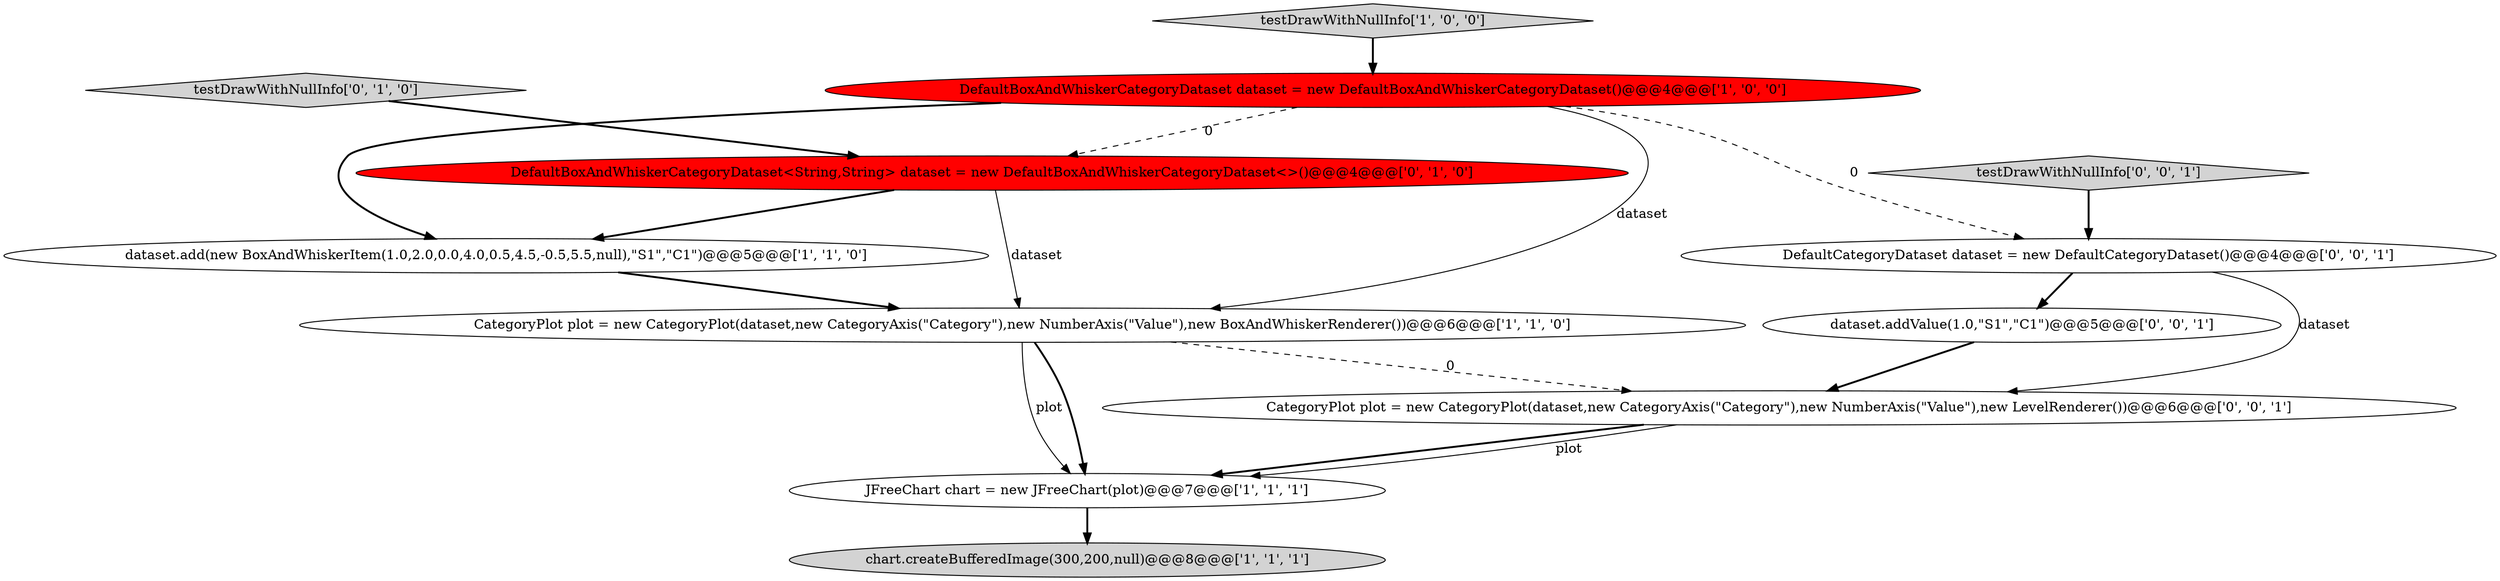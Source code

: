 digraph {
5 [style = filled, label = "dataset.add(new BoxAndWhiskerItem(1.0,2.0,0.0,4.0,0.5,4.5,-0.5,5.5,null),\"S1\",\"C1\")@@@5@@@['1', '1', '0']", fillcolor = white, shape = ellipse image = "AAA0AAABBB1BBB"];
0 [style = filled, label = "CategoryPlot plot = new CategoryPlot(dataset,new CategoryAxis(\"Category\"),new NumberAxis(\"Value\"),new BoxAndWhiskerRenderer())@@@6@@@['1', '1', '0']", fillcolor = white, shape = ellipse image = "AAA0AAABBB1BBB"];
6 [style = filled, label = "DefaultBoxAndWhiskerCategoryDataset<String,String> dataset = new DefaultBoxAndWhiskerCategoryDataset<>()@@@4@@@['0', '1', '0']", fillcolor = red, shape = ellipse image = "AAA1AAABBB2BBB"];
11 [style = filled, label = "DefaultCategoryDataset dataset = new DefaultCategoryDataset()@@@4@@@['0', '0', '1']", fillcolor = white, shape = ellipse image = "AAA0AAABBB3BBB"];
8 [style = filled, label = "testDrawWithNullInfo['0', '0', '1']", fillcolor = lightgray, shape = diamond image = "AAA0AAABBB3BBB"];
2 [style = filled, label = "JFreeChart chart = new JFreeChart(plot)@@@7@@@['1', '1', '1']", fillcolor = white, shape = ellipse image = "AAA0AAABBB1BBB"];
10 [style = filled, label = "CategoryPlot plot = new CategoryPlot(dataset,new CategoryAxis(\"Category\"),new NumberAxis(\"Value\"),new LevelRenderer())@@@6@@@['0', '0', '1']", fillcolor = white, shape = ellipse image = "AAA0AAABBB3BBB"];
3 [style = filled, label = "DefaultBoxAndWhiskerCategoryDataset dataset = new DefaultBoxAndWhiskerCategoryDataset()@@@4@@@['1', '0', '0']", fillcolor = red, shape = ellipse image = "AAA1AAABBB1BBB"];
9 [style = filled, label = "dataset.addValue(1.0,\"S1\",\"C1\")@@@5@@@['0', '0', '1']", fillcolor = white, shape = ellipse image = "AAA0AAABBB3BBB"];
7 [style = filled, label = "testDrawWithNullInfo['0', '1', '0']", fillcolor = lightgray, shape = diamond image = "AAA0AAABBB2BBB"];
4 [style = filled, label = "chart.createBufferedImage(300,200,null)@@@8@@@['1', '1', '1']", fillcolor = lightgray, shape = ellipse image = "AAA0AAABBB1BBB"];
1 [style = filled, label = "testDrawWithNullInfo['1', '0', '0']", fillcolor = lightgray, shape = diamond image = "AAA0AAABBB1BBB"];
1->3 [style = bold, label=""];
3->0 [style = solid, label="dataset"];
0->2 [style = solid, label="plot"];
6->5 [style = bold, label=""];
10->2 [style = bold, label=""];
3->5 [style = bold, label=""];
3->6 [style = dashed, label="0"];
9->10 [style = bold, label=""];
5->0 [style = bold, label=""];
11->9 [style = bold, label=""];
8->11 [style = bold, label=""];
2->4 [style = bold, label=""];
10->2 [style = solid, label="plot"];
11->10 [style = solid, label="dataset"];
0->10 [style = dashed, label="0"];
3->11 [style = dashed, label="0"];
7->6 [style = bold, label=""];
0->2 [style = bold, label=""];
6->0 [style = solid, label="dataset"];
}
